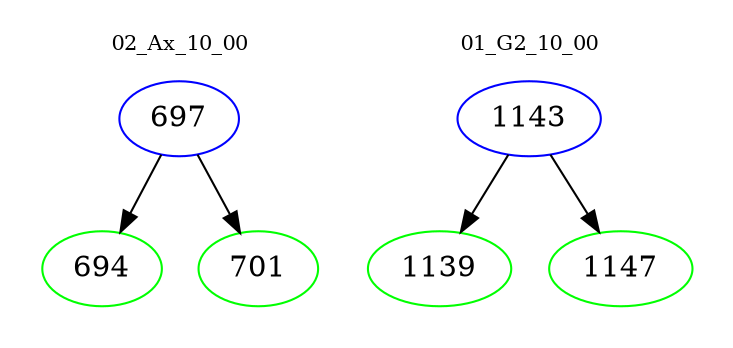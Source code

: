 digraph{
subgraph cluster_0 {
color = white
label = "02_Ax_10_00";
fontsize=10;
T0_697 [label="697", color="blue"]
T0_697 -> T0_694 [color="black"]
T0_694 [label="694", color="green"]
T0_697 -> T0_701 [color="black"]
T0_701 [label="701", color="green"]
}
subgraph cluster_1 {
color = white
label = "01_G2_10_00";
fontsize=10;
T1_1143 [label="1143", color="blue"]
T1_1143 -> T1_1139 [color="black"]
T1_1139 [label="1139", color="green"]
T1_1143 -> T1_1147 [color="black"]
T1_1147 [label="1147", color="green"]
}
}
